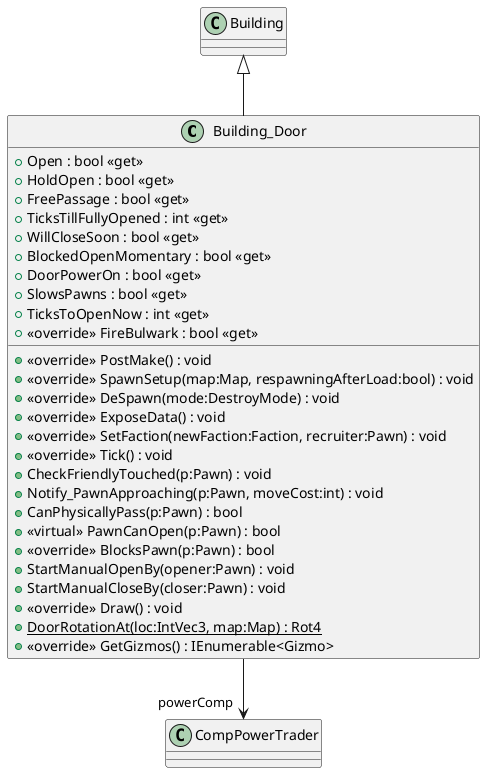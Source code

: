 @startuml
class Building_Door {
    + Open : bool <<get>>
    + HoldOpen : bool <<get>>
    + FreePassage : bool <<get>>
    + TicksTillFullyOpened : int <<get>>
    + WillCloseSoon : bool <<get>>
    + BlockedOpenMomentary : bool <<get>>
    + DoorPowerOn : bool <<get>>
    + SlowsPawns : bool <<get>>
    + TicksToOpenNow : int <<get>>
    + <<override>> FireBulwark : bool <<get>>
    + <<override>> PostMake() : void
    + <<override>> SpawnSetup(map:Map, respawningAfterLoad:bool) : void
    + <<override>> DeSpawn(mode:DestroyMode) : void
    + <<override>> ExposeData() : void
    + <<override>> SetFaction(newFaction:Faction, recruiter:Pawn) : void
    + <<override>> Tick() : void
    + CheckFriendlyTouched(p:Pawn) : void
    + Notify_PawnApproaching(p:Pawn, moveCost:int) : void
    + CanPhysicallyPass(p:Pawn) : bool
    + <<virtual>> PawnCanOpen(p:Pawn) : bool
    + <<override>> BlocksPawn(p:Pawn) : bool
    + StartManualOpenBy(opener:Pawn) : void
    + StartManualCloseBy(closer:Pawn) : void
    + <<override>> Draw() : void
    + {static} DoorRotationAt(loc:IntVec3, map:Map) : Rot4
    + <<override>> GetGizmos() : IEnumerable<Gizmo>
}
Building <|-- Building_Door
Building_Door --> "powerComp" CompPowerTrader
@enduml
